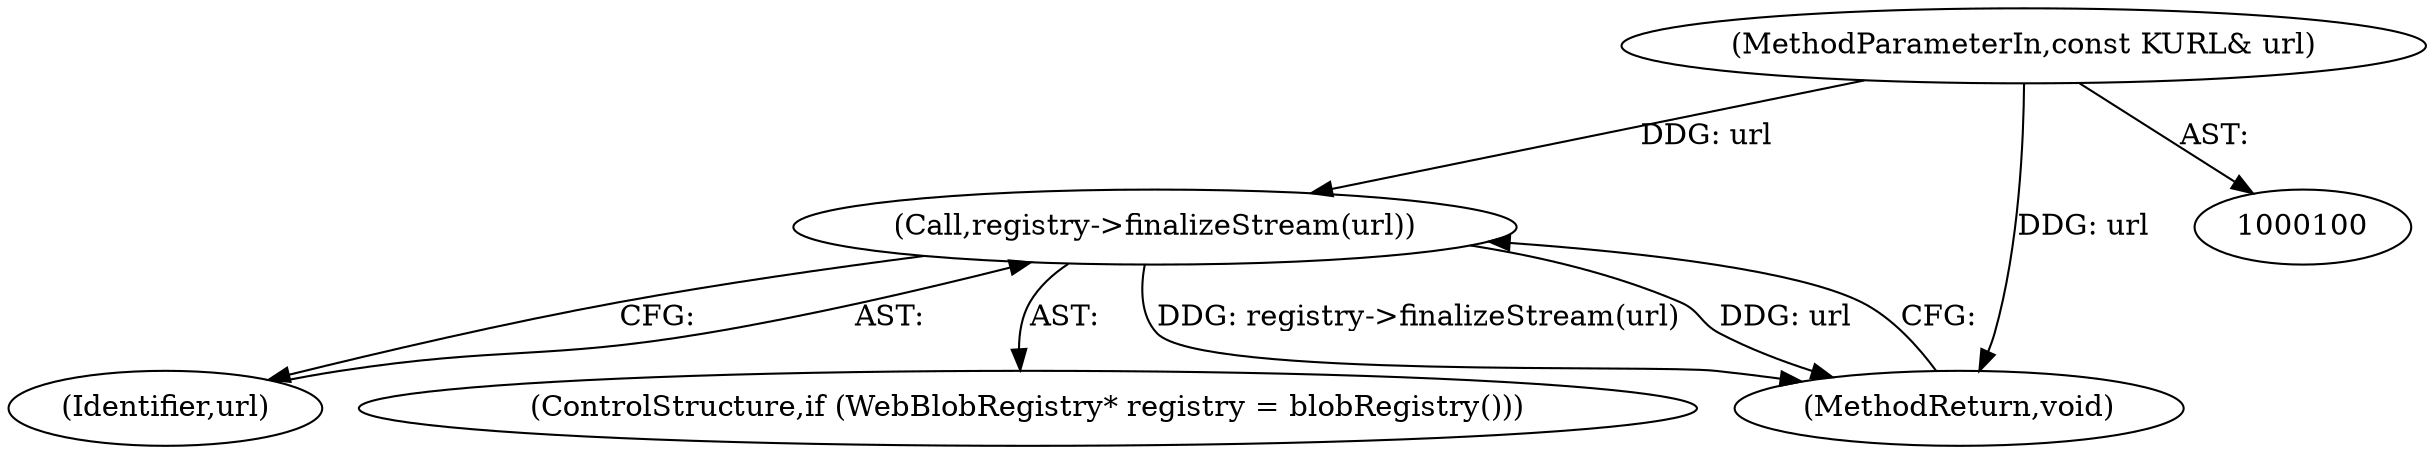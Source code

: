 digraph "0_Chrome_d0c31f0342cefc46a3b3d80359a9779d044d4c0d_7@API" {
"1000112" [label="(Call,registry->finalizeStream(url))"];
"1000101" [label="(MethodParameterIn,const KURL& url)"];
"1000113" [label="(Identifier,url)"];
"1000106" [label="(ControlStructure,if (WebBlobRegistry* registry = blobRegistry()))"];
"1000126" [label="(MethodReturn,void)"];
"1000101" [label="(MethodParameterIn,const KURL& url)"];
"1000112" [label="(Call,registry->finalizeStream(url))"];
"1000112" -> "1000106"  [label="AST: "];
"1000112" -> "1000113"  [label="CFG: "];
"1000113" -> "1000112"  [label="AST: "];
"1000126" -> "1000112"  [label="CFG: "];
"1000112" -> "1000126"  [label="DDG: registry->finalizeStream(url)"];
"1000112" -> "1000126"  [label="DDG: url"];
"1000101" -> "1000112"  [label="DDG: url"];
"1000101" -> "1000100"  [label="AST: "];
"1000101" -> "1000126"  [label="DDG: url"];
}
